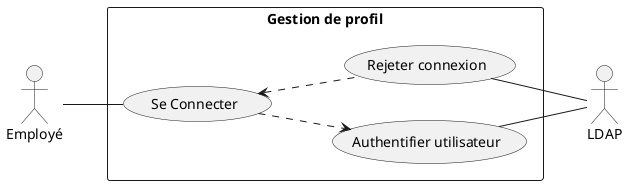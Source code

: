 @startuml
left to right direction
actor "Employé" as dude
actor "LDAP" as ldap
rectangle "Gestion de profil" {
  usecase "Se Connecter" as login
  usecase "Authentifier utilisateur" as checkAuth
  usecase "Rejeter connexion" as failAuth
}

dude -- login
login ..> checkAuth
login <.. failAuth
checkAuth -- ldap
failAuth -- ldap

@enduml

